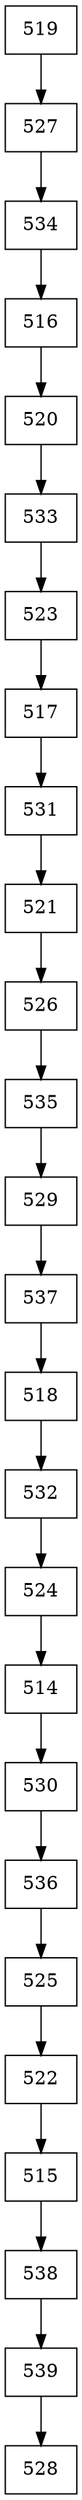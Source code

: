 digraph G {
  node [shape=record];
  node0 [label="{519}"];
  node0 -> node1;
  node1 [label="{527}"];
  node1 -> node2;
  node2 [label="{534}"];
  node2 -> node3;
  node3 [label="{516}"];
  node3 -> node4;
  node4 [label="{520}"];
  node4 -> node5;
  node5 [label="{533}"];
  node5 -> node6;
  node6 [label="{523}"];
  node6 -> node7;
  node7 [label="{517}"];
  node7 -> node8;
  node8 [label="{531}"];
  node8 -> node9;
  node9 [label="{521}"];
  node9 -> node10;
  node10 [label="{526}"];
  node10 -> node11;
  node11 [label="{535}"];
  node11 -> node12;
  node12 [label="{529}"];
  node12 -> node13;
  node13 [label="{537}"];
  node13 -> node14;
  node14 [label="{518}"];
  node14 -> node15;
  node15 [label="{532}"];
  node15 -> node16;
  node16 [label="{524}"];
  node16 -> node17;
  node17 [label="{514}"];
  node17 -> node18;
  node18 [label="{530}"];
  node18 -> node19;
  node19 [label="{536}"];
  node19 -> node20;
  node20 [label="{525}"];
  node20 -> node21;
  node21 [label="{522}"];
  node21 -> node22;
  node22 [label="{515}"];
  node22 -> node23;
  node23 [label="{538}"];
  node23 -> node24;
  node24 [label="{539}"];
  node24 -> node25;
  node25 [label="{528}"];
}
